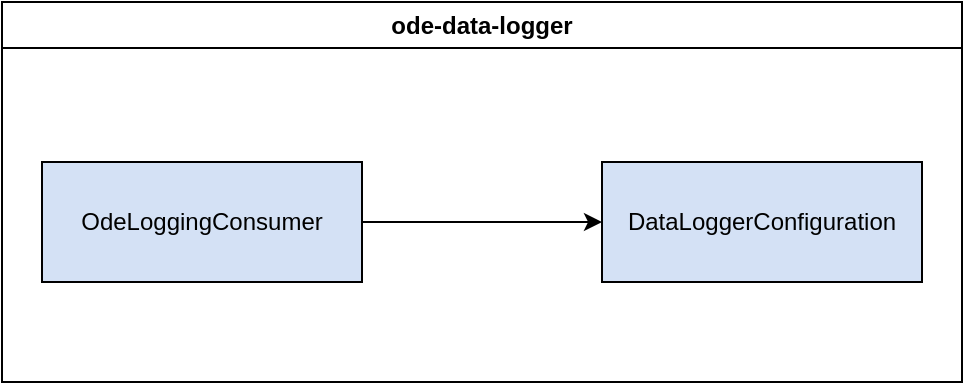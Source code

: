 <mxfile version="24.8.6">
  <diagram id="C5RBs43oDa-KdzZeNtuy" name="Page-1">
    <mxGraphModel grid="1" page="1" gridSize="10" guides="1" tooltips="1" connect="1" arrows="1" fold="1" pageScale="1" pageWidth="827" pageHeight="1169" math="0" shadow="0">
      <root>
        <mxCell id="WIyWlLk6GJQsqaUBKTNV-0" />
        <mxCell id="WIyWlLk6GJQsqaUBKTNV-1" parent="WIyWlLk6GJQsqaUBKTNV-0" />
        <mxCell id="Jr42eCUc6g5V1k2Y49N9-2" value="OdeLoggingConsumer" style="rounded=0;whiteSpace=wrap;html=1;fillColor=#D4E1F5;container=0;" vertex="1" parent="WIyWlLk6GJQsqaUBKTNV-1">
          <mxGeometry y="30" width="160" height="60" as="geometry" />
        </mxCell>
        <mxCell id="DR_WjZrev5LTQAYEtIf2-5" value="ode-data-logger" style="swimlane;whiteSpace=wrap;html=1;" vertex="1" parent="WIyWlLk6GJQsqaUBKTNV-1">
          <mxGeometry x="-20" y="-50" width="480" height="190" as="geometry" />
        </mxCell>
        <mxCell id="h9xa3h-WE63CrwY7eHSd-0" value="" style="endArrow=classic;html=1;rounded=0;entryX=0;entryY=0.5;entryDx=0;entryDy=0;" edge="1" parent="DR_WjZrev5LTQAYEtIf2-5" target="DR_WjZrev5LTQAYEtIf2-1">
          <mxGeometry width="50" height="50" relative="1" as="geometry">
            <mxPoint x="180" y="110" as="sourcePoint" />
            <mxPoint x="230" y="60" as="targetPoint" />
          </mxGeometry>
        </mxCell>
        <mxCell id="DR_WjZrev5LTQAYEtIf2-1" value="DataLoggerConfiguration" style="rounded=0;whiteSpace=wrap;html=1;fillColor=#D4E1F5;container=0;" vertex="1" parent="DR_WjZrev5LTQAYEtIf2-5">
          <mxGeometry x="300" y="80" width="160" height="60" as="geometry" />
        </mxCell>
      </root>
    </mxGraphModel>
  </diagram>
</mxfile>
